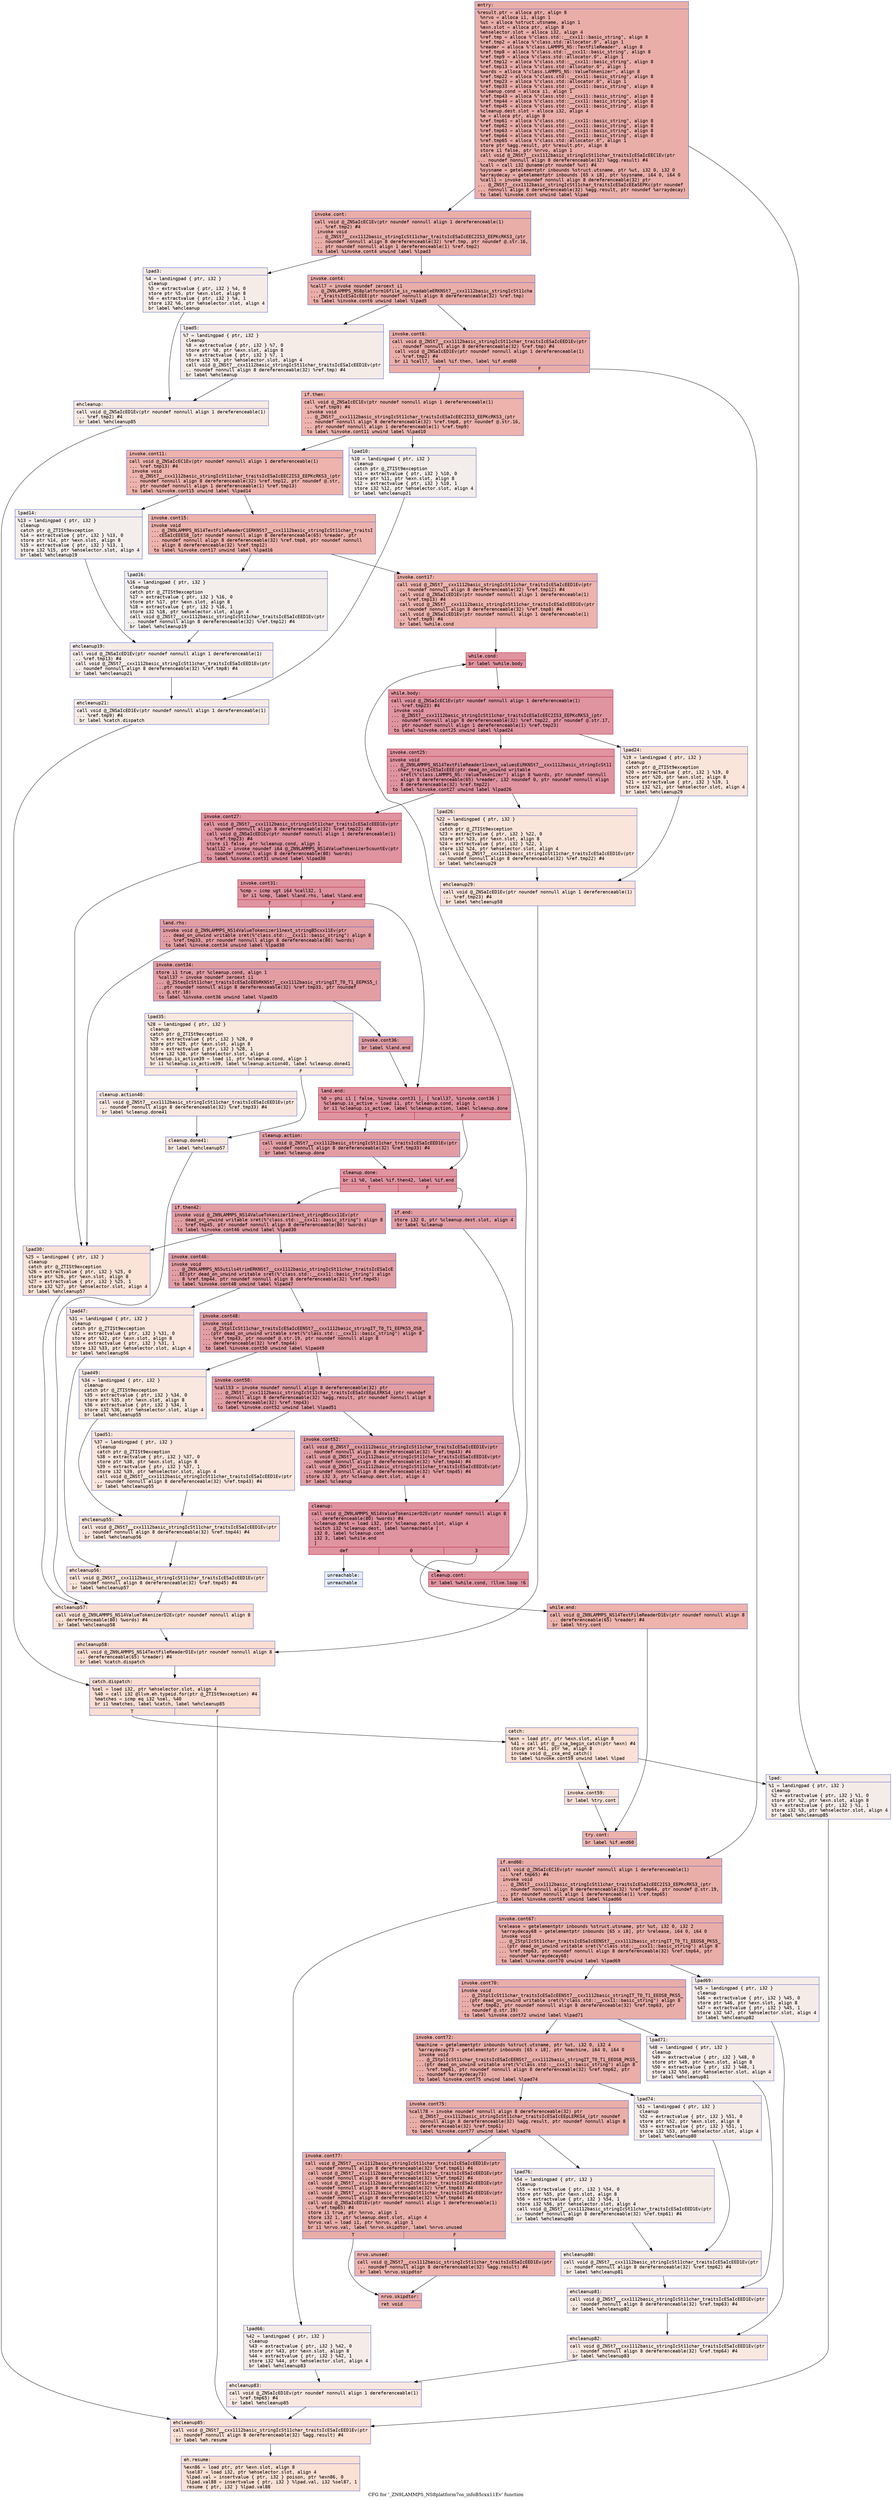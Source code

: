 digraph "CFG for '_ZN9LAMMPS_NS8platform7os_infoB5cxx11Ev' function" {
	label="CFG for '_ZN9LAMMPS_NS8platform7os_infoB5cxx11Ev' function";

	Node0x5651cd78bcb0 [shape=record,color="#3d50c3ff", style=filled, fillcolor="#d0473d70" fontname="Courier",label="{entry:\l|  %result.ptr = alloca ptr, align 8\l  %nrvo = alloca i1, align 1\l  %ut = alloca %struct.utsname, align 1\l  %exn.slot = alloca ptr, align 8\l  %ehselector.slot = alloca i32, align 4\l  %ref.tmp = alloca %\"class.std::__cxx11::basic_string\", align 8\l  %ref.tmp2 = alloca %\"class.std::allocator.0\", align 1\l  %reader = alloca %\"class.LAMMPS_NS::TextFileReader\", align 8\l  %ref.tmp8 = alloca %\"class.std::__cxx11::basic_string\", align 8\l  %ref.tmp9 = alloca %\"class.std::allocator.0\", align 1\l  %ref.tmp12 = alloca %\"class.std::__cxx11::basic_string\", align 8\l  %ref.tmp13 = alloca %\"class.std::allocator.0\", align 1\l  %words = alloca %\"class.LAMMPS_NS::ValueTokenizer\", align 8\l  %ref.tmp22 = alloca %\"class.std::__cxx11::basic_string\", align 8\l  %ref.tmp23 = alloca %\"class.std::allocator.0\", align 1\l  %ref.tmp33 = alloca %\"class.std::__cxx11::basic_string\", align 8\l  %cleanup.cond = alloca i1, align 1\l  %ref.tmp43 = alloca %\"class.std::__cxx11::basic_string\", align 8\l  %ref.tmp44 = alloca %\"class.std::__cxx11::basic_string\", align 8\l  %ref.tmp45 = alloca %\"class.std::__cxx11::basic_string\", align 8\l  %cleanup.dest.slot = alloca i32, align 4\l  %e = alloca ptr, align 8\l  %ref.tmp61 = alloca %\"class.std::__cxx11::basic_string\", align 8\l  %ref.tmp62 = alloca %\"class.std::__cxx11::basic_string\", align 8\l  %ref.tmp63 = alloca %\"class.std::__cxx11::basic_string\", align 8\l  %ref.tmp64 = alloca %\"class.std::__cxx11::basic_string\", align 8\l  %ref.tmp65 = alloca %\"class.std::allocator.0\", align 1\l  store ptr %agg.result, ptr %result.ptr, align 8\l  store i1 false, ptr %nrvo, align 1\l  call void @_ZNSt7__cxx1112basic_stringIcSt11char_traitsIcESaIcEEC1Ev(ptr\l... noundef nonnull align 8 dereferenceable(32) %agg.result) #4\l  %call = call i32 @uname(ptr noundef %ut) #4\l  %sysname = getelementptr inbounds %struct.utsname, ptr %ut, i32 0, i32 0\l  %arraydecay = getelementptr inbounds [65 x i8], ptr %sysname, i64 0, i64 0\l  %call1 = invoke noundef nonnull align 8 dereferenceable(32) ptr\l... @_ZNSt7__cxx1112basic_stringIcSt11char_traitsIcESaIcEEaSEPKc(ptr noundef\l... nonnull align 8 dereferenceable(32) %agg.result, ptr noundef %arraydecay)\l          to label %invoke.cont unwind label %lpad\l}"];
	Node0x5651cd78bcb0 -> Node0x5651cd78d990[tooltip="entry -> invoke.cont\nProbability 100.00%" ];
	Node0x5651cd78bcb0 -> Node0x5651cd78da70[tooltip="entry -> lpad\nProbability 0.00%" ];
	Node0x5651cd78d990 [shape=record,color="#3d50c3ff", style=filled, fillcolor="#d0473d70" fontname="Courier",label="{invoke.cont:\l|  call void @_ZNSaIcEC1Ev(ptr noundef nonnull align 1 dereferenceable(1)\l... %ref.tmp2) #4\l  invoke void\l... @_ZNSt7__cxx1112basic_stringIcSt11char_traitsIcESaIcEEC2IS3_EEPKcRKS3_(ptr\l... noundef nonnull align 8 dereferenceable(32) %ref.tmp, ptr noundef @.str.16,\l... ptr noundef nonnull align 1 dereferenceable(1) %ref.tmp2)\l          to label %invoke.cont4 unwind label %lpad3\l}"];
	Node0x5651cd78d990 -> Node0x5651cd78df10[tooltip="invoke.cont -> invoke.cont4\nProbability 100.00%" ];
	Node0x5651cd78d990 -> Node0x5651cd78df60[tooltip="invoke.cont -> lpad3\nProbability 0.00%" ];
	Node0x5651cd78df10 [shape=record,color="#3d50c3ff", style=filled, fillcolor="#d0473d70" fontname="Courier",label="{invoke.cont4:\l|  %call7 = invoke noundef zeroext i1\l... @_ZN9LAMMPS_NS8platform16file_is_readableERKNSt7__cxx1112basic_stringIcSt11cha\l...r_traitsIcESaIcEEE(ptr noundef nonnull align 8 dereferenceable(32) %ref.tmp)\l          to label %invoke.cont6 unwind label %lpad5\l}"];
	Node0x5651cd78df10 -> Node0x5651cd78dec0[tooltip="invoke.cont4 -> invoke.cont6\nProbability 100.00%" ];
	Node0x5651cd78df10 -> Node0x5651cd78e260[tooltip="invoke.cont4 -> lpad5\nProbability 0.00%" ];
	Node0x5651cd78dec0 [shape=record,color="#3d50c3ff", style=filled, fillcolor="#d0473d70" fontname="Courier",label="{invoke.cont6:\l|  call void @_ZNSt7__cxx1112basic_stringIcSt11char_traitsIcESaIcEED1Ev(ptr\l... noundef nonnull align 8 dereferenceable(32) %ref.tmp) #4\l  call void @_ZNSaIcED1Ev(ptr noundef nonnull align 1 dereferenceable(1)\l... %ref.tmp2) #4\l  br i1 %call7, label %if.then, label %if.end60\l|{<s0>T|<s1>F}}"];
	Node0x5651cd78dec0:s0 -> Node0x5651cd78e6f0[tooltip="invoke.cont6 -> if.then\nProbability 50.00%" ];
	Node0x5651cd78dec0:s1 -> Node0x5651cd78e740[tooltip="invoke.cont6 -> if.end60\nProbability 50.00%" ];
	Node0x5651cd78e6f0 [shape=record,color="#3d50c3ff", style=filled, fillcolor="#d6524470" fontname="Courier",label="{if.then:\l|  call void @_ZNSaIcEC1Ev(ptr noundef nonnull align 1 dereferenceable(1)\l... %ref.tmp9) #4\l  invoke void\l... @_ZNSt7__cxx1112basic_stringIcSt11char_traitsIcESaIcEEC2IS3_EEPKcRKS3_(ptr\l... noundef nonnull align 8 dereferenceable(32) %ref.tmp8, ptr noundef @.str.16,\l... ptr noundef nonnull align 1 dereferenceable(1) %ref.tmp9)\l          to label %invoke.cont11 unwind label %lpad10\l}"];
	Node0x5651cd78e6f0 -> Node0x5651cd78ea50[tooltip="if.then -> invoke.cont11\nProbability 100.00%" ];
	Node0x5651cd78e6f0 -> Node0x5651cd78ead0[tooltip="if.then -> lpad10\nProbability 0.00%" ];
	Node0x5651cd78ea50 [shape=record,color="#3d50c3ff", style=filled, fillcolor="#d6524470" fontname="Courier",label="{invoke.cont11:\l|  call void @_ZNSaIcEC1Ev(ptr noundef nonnull align 1 dereferenceable(1)\l... %ref.tmp13) #4\l  invoke void\l... @_ZNSt7__cxx1112basic_stringIcSt11char_traitsIcESaIcEEC2IS3_EEPKcRKS3_(ptr\l... noundef nonnull align 8 dereferenceable(32) %ref.tmp12, ptr noundef @.str,\l... ptr noundef nonnull align 1 dereferenceable(1) %ref.tmp13)\l          to label %invoke.cont15 unwind label %lpad14\l}"];
	Node0x5651cd78ea50 -> Node0x5651cd78ee50[tooltip="invoke.cont11 -> invoke.cont15\nProbability 100.00%" ];
	Node0x5651cd78ea50 -> Node0x5651cd78eea0[tooltip="invoke.cont11 -> lpad14\nProbability 0.00%" ];
	Node0x5651cd78ee50 [shape=record,color="#3d50c3ff", style=filled, fillcolor="#d6524470" fontname="Courier",label="{invoke.cont15:\l|  invoke void\l... @_ZN9LAMMPS_NS14TextFileReaderC1ERKNSt7__cxx1112basic_stringIcSt11char_traitsI\l...cESaIcEEES8_(ptr noundef nonnull align 8 dereferenceable(65) %reader, ptr\l... noundef nonnull align 8 dereferenceable(32) %ref.tmp8, ptr noundef nonnull\l... align 8 dereferenceable(32) %ref.tmp12)\l          to label %invoke.cont17 unwind label %lpad16\l}"];
	Node0x5651cd78ee50 -> Node0x5651cd78ee00[tooltip="invoke.cont15 -> invoke.cont17\nProbability 100.00%" ];
	Node0x5651cd78ee50 -> Node0x5651cd78f190[tooltip="invoke.cont15 -> lpad16\nProbability 0.00%" ];
	Node0x5651cd78ee00 [shape=record,color="#3d50c3ff", style=filled, fillcolor="#d6524470" fontname="Courier",label="{invoke.cont17:\l|  call void @_ZNSt7__cxx1112basic_stringIcSt11char_traitsIcESaIcEED1Ev(ptr\l... noundef nonnull align 8 dereferenceable(32) %ref.tmp12) #4\l  call void @_ZNSaIcED1Ev(ptr noundef nonnull align 1 dereferenceable(1)\l... %ref.tmp13) #4\l  call void @_ZNSt7__cxx1112basic_stringIcSt11char_traitsIcESaIcEED1Ev(ptr\l... noundef nonnull align 8 dereferenceable(32) %ref.tmp8) #4\l  call void @_ZNSaIcED1Ev(ptr noundef nonnull align 1 dereferenceable(1)\l... %ref.tmp9) #4\l  br label %while.cond\l}"];
	Node0x5651cd78ee00 -> Node0x5651cd78f970[tooltip="invoke.cont17 -> while.cond\nProbability 100.00%" ];
	Node0x5651cd78f970 [shape=record,color="#b70d28ff", style=filled, fillcolor="#b70d2870" fontname="Courier",label="{while.cond:\l|  br label %while.body\l}"];
	Node0x5651cd78f970 -> Node0x5651cd78cdf0[tooltip="while.cond -> while.body\nProbability 100.00%" ];
	Node0x5651cd78cdf0 [shape=record,color="#b70d28ff", style=filled, fillcolor="#b70d2870" fontname="Courier",label="{while.body:\l|  call void @_ZNSaIcEC1Ev(ptr noundef nonnull align 1 dereferenceable(1)\l... %ref.tmp23) #4\l  invoke void\l... @_ZNSt7__cxx1112basic_stringIcSt11char_traitsIcESaIcEEC2IS3_EEPKcRKS3_(ptr\l... noundef nonnull align 8 dereferenceable(32) %ref.tmp22, ptr noundef @.str.17,\l... ptr noundef nonnull align 1 dereferenceable(1) %ref.tmp23)\l          to label %invoke.cont25 unwind label %lpad24\l}"];
	Node0x5651cd78cdf0 -> Node0x5651cd78d040[tooltip="while.body -> invoke.cont25\nProbability 100.00%" ];
	Node0x5651cd78cdf0 -> Node0x5651cd78d0c0[tooltip="while.body -> lpad24\nProbability 0.00%" ];
	Node0x5651cd78d040 [shape=record,color="#b70d28ff", style=filled, fillcolor="#b70d2870" fontname="Courier",label="{invoke.cont25:\l|  invoke void\l... @_ZN9LAMMPS_NS14TextFileReader11next_valuesEiRKNSt7__cxx1112basic_stringIcSt11\l...char_traitsIcESaIcEEE(ptr dead_on_unwind writable\l... sret(%\"class.LAMMPS_NS::ValueTokenizer\") align 8 %words, ptr noundef nonnull\l... align 8 dereferenceable(65) %reader, i32 noundef 0, ptr noundef nonnull align\l... 8 dereferenceable(32) %ref.tmp22)\l          to label %invoke.cont27 unwind label %lpad26\l}"];
	Node0x5651cd78d040 -> Node0x5651cd78cff0[tooltip="invoke.cont25 -> invoke.cont27\nProbability 100.00%" ];
	Node0x5651cd78d040 -> Node0x5651cd7902f0[tooltip="invoke.cont25 -> lpad26\nProbability 0.00%" ];
	Node0x5651cd78cff0 [shape=record,color="#b70d28ff", style=filled, fillcolor="#b70d2870" fontname="Courier",label="{invoke.cont27:\l|  call void @_ZNSt7__cxx1112basic_stringIcSt11char_traitsIcESaIcEED1Ev(ptr\l... noundef nonnull align 8 dereferenceable(32) %ref.tmp22) #4\l  call void @_ZNSaIcED1Ev(ptr noundef nonnull align 1 dereferenceable(1)\l... %ref.tmp23) #4\l  store i1 false, ptr %cleanup.cond, align 1\l  %call32 = invoke noundef i64 @_ZN9LAMMPS_NS14ValueTokenizer5countEv(ptr\l... noundef nonnull align 8 dereferenceable(80) %words)\l          to label %invoke.cont31 unwind label %lpad30\l}"];
	Node0x5651cd78cff0 -> Node0x5651cd790970[tooltip="invoke.cont27 -> invoke.cont31\nProbability 100.00%" ];
	Node0x5651cd78cff0 -> Node0x5651cd790a50[tooltip="invoke.cont27 -> lpad30\nProbability 0.00%" ];
	Node0x5651cd790970 [shape=record,color="#b70d28ff", style=filled, fillcolor="#b70d2870" fontname="Courier",label="{invoke.cont31:\l|  %cmp = icmp ugt i64 %call32, 1\l  br i1 %cmp, label %land.rhs, label %land.end\l|{<s0>T|<s1>F}}"];
	Node0x5651cd790970:s0 -> Node0x5651cd790d30[tooltip="invoke.cont31 -> land.rhs\nProbability 50.00%" ];
	Node0x5651cd790970:s1 -> Node0x5651cd790d80[tooltip="invoke.cont31 -> land.end\nProbability 50.00%" ];
	Node0x5651cd790d30 [shape=record,color="#3d50c3ff", style=filled, fillcolor="#be242e70" fontname="Courier",label="{land.rhs:\l|  invoke void @_ZN9LAMMPS_NS14ValueTokenizer11next_stringB5cxx11Ev(ptr\l... dead_on_unwind writable sret(%\"class.std::__cxx11::basic_string\") align 8\l... %ref.tmp33, ptr noundef nonnull align 8 dereferenceable(80) %words)\l          to label %invoke.cont34 unwind label %lpad30\l}"];
	Node0x5651cd790d30 -> Node0x5651cd790f50[tooltip="land.rhs -> invoke.cont34\nProbability 100.00%" ];
	Node0x5651cd790d30 -> Node0x5651cd790a50[tooltip="land.rhs -> lpad30\nProbability 0.00%" ];
	Node0x5651cd790f50 [shape=record,color="#3d50c3ff", style=filled, fillcolor="#be242e70" fontname="Courier",label="{invoke.cont34:\l|  store i1 true, ptr %cleanup.cond, align 1\l  %call37 = invoke noundef zeroext i1\l... @_ZSteqIcSt11char_traitsIcESaIcEEbRKNSt7__cxx1112basic_stringIT_T0_T1_EEPKS5_(\l...ptr noundef nonnull align 8 dereferenceable(32) %ref.tmp33, ptr noundef\l... @.str.18)\l          to label %invoke.cont36 unwind label %lpad35\l}"];
	Node0x5651cd790f50 -> Node0x5651cd791380[tooltip="invoke.cont34 -> invoke.cont36\nProbability 100.00%" ];
	Node0x5651cd790f50 -> Node0x5651cd791460[tooltip="invoke.cont34 -> lpad35\nProbability 0.00%" ];
	Node0x5651cd791380 [shape=record,color="#3d50c3ff", style=filled, fillcolor="#be242e70" fontname="Courier",label="{invoke.cont36:\l|  br label %land.end\l}"];
	Node0x5651cd791380 -> Node0x5651cd790d80[tooltip="invoke.cont36 -> land.end\nProbability 100.00%" ];
	Node0x5651cd790d80 [shape=record,color="#b70d28ff", style=filled, fillcolor="#b70d2870" fontname="Courier",label="{land.end:\l|  %0 = phi i1 [ false, %invoke.cont31 ], [ %call37, %invoke.cont36 ]\l  %cleanup.is_active = load i1, ptr %cleanup.cond, align 1\l  br i1 %cleanup.is_active, label %cleanup.action, label %cleanup.done\l|{<s0>T|<s1>F}}"];
	Node0x5651cd790d80:s0 -> Node0x5651cd791900[tooltip="land.end -> cleanup.action\nProbability 50.00%" ];
	Node0x5651cd790d80:s1 -> Node0x5651cd791950[tooltip="land.end -> cleanup.done\nProbability 50.00%" ];
	Node0x5651cd791900 [shape=record,color="#3d50c3ff", style=filled, fillcolor="#be242e70" fontname="Courier",label="{cleanup.action:\l|  call void @_ZNSt7__cxx1112basic_stringIcSt11char_traitsIcESaIcEED1Ev(ptr\l... noundef nonnull align 8 dereferenceable(32) %ref.tmp33) #4\l  br label %cleanup.done\l}"];
	Node0x5651cd791900 -> Node0x5651cd791950[tooltip="cleanup.action -> cleanup.done\nProbability 100.00%" ];
	Node0x5651cd791950 [shape=record,color="#b70d28ff", style=filled, fillcolor="#b70d2870" fontname="Courier",label="{cleanup.done:\l|  br i1 %0, label %if.then42, label %if.end\l|{<s0>T|<s1>F}}"];
	Node0x5651cd791950:s0 -> Node0x5651cd791ab0[tooltip="cleanup.done -> if.then42\nProbability 50.00%" ];
	Node0x5651cd791950:s1 -> Node0x5651cd791c80[tooltip="cleanup.done -> if.end\nProbability 50.00%" ];
	Node0x5651cd791ab0 [shape=record,color="#3d50c3ff", style=filled, fillcolor="#be242e70" fontname="Courier",label="{if.then42:\l|  invoke void @_ZN9LAMMPS_NS14ValueTokenizer11next_stringB5cxx11Ev(ptr\l... dead_on_unwind writable sret(%\"class.std::__cxx11::basic_string\") align 8\l... %ref.tmp45, ptr noundef nonnull align 8 dereferenceable(80) %words)\l          to label %invoke.cont46 unwind label %lpad30\l}"];
	Node0x5651cd791ab0 -> Node0x5651cd791d80[tooltip="if.then42 -> invoke.cont46\nProbability 100.00%" ];
	Node0x5651cd791ab0 -> Node0x5651cd790a50[tooltip="if.then42 -> lpad30\nProbability 0.00%" ];
	Node0x5651cd791d80 [shape=record,color="#3d50c3ff", style=filled, fillcolor="#be242e70" fontname="Courier",label="{invoke.cont46:\l|  invoke void\l... @_ZN9LAMMPS_NS5utils4trimERKNSt7__cxx1112basic_stringIcSt11char_traitsIcESaIcE\l...EE(ptr dead_on_unwind writable sret(%\"class.std::__cxx11::basic_string\") align\l... 8 %ref.tmp44, ptr noundef nonnull align 8 dereferenceable(32) %ref.tmp45)\l          to label %invoke.cont48 unwind label %lpad47\l}"];
	Node0x5651cd791d80 -> Node0x5651cd791fd0[tooltip="invoke.cont46 -> invoke.cont48\nProbability 100.00%" ];
	Node0x5651cd791d80 -> Node0x5651cd7920b0[tooltip="invoke.cont46 -> lpad47\nProbability 0.00%" ];
	Node0x5651cd791fd0 [shape=record,color="#3d50c3ff", style=filled, fillcolor="#be242e70" fontname="Courier",label="{invoke.cont48:\l|  invoke void\l... @_ZStplIcSt11char_traitsIcESaIcEENSt7__cxx1112basic_stringIT_T0_T1_EEPKS5_OS8_\l...(ptr dead_on_unwind writable sret(%\"class.std::__cxx11::basic_string\") align 8\l... %ref.tmp43, ptr noundef @.str.19, ptr noundef nonnull align 8\l... dereferenceable(32) %ref.tmp44)\l          to label %invoke.cont50 unwind label %lpad49\l}"];
	Node0x5651cd791fd0 -> Node0x5651cd792410[tooltip="invoke.cont48 -> invoke.cont50\nProbability 100.00%" ];
	Node0x5651cd791fd0 -> Node0x5651cd792490[tooltip="invoke.cont48 -> lpad49\nProbability 0.00%" ];
	Node0x5651cd792410 [shape=record,color="#3d50c3ff", style=filled, fillcolor="#be242e70" fontname="Courier",label="{invoke.cont50:\l|  %call53 = invoke noundef nonnull align 8 dereferenceable(32) ptr\l... @_ZNSt7__cxx1112basic_stringIcSt11char_traitsIcESaIcEEpLERKS4_(ptr noundef\l... nonnull align 8 dereferenceable(32) %agg.result, ptr noundef nonnull align 8\l... dereferenceable(32) %ref.tmp43)\l          to label %invoke.cont52 unwind label %lpad51\l}"];
	Node0x5651cd792410 -> Node0x5651cd792890[tooltip="invoke.cont50 -> invoke.cont52\nProbability 100.00%" ];
	Node0x5651cd792410 -> Node0x5651cd7928e0[tooltip="invoke.cont50 -> lpad51\nProbability 0.00%" ];
	Node0x5651cd792890 [shape=record,color="#3d50c3ff", style=filled, fillcolor="#be242e70" fontname="Courier",label="{invoke.cont52:\l|  call void @_ZNSt7__cxx1112basic_stringIcSt11char_traitsIcESaIcEED1Ev(ptr\l... noundef nonnull align 8 dereferenceable(32) %ref.tmp43) #4\l  call void @_ZNSt7__cxx1112basic_stringIcSt11char_traitsIcESaIcEED1Ev(ptr\l... noundef nonnull align 8 dereferenceable(32) %ref.tmp44) #4\l  call void @_ZNSt7__cxx1112basic_stringIcSt11char_traitsIcESaIcEED1Ev(ptr\l... noundef nonnull align 8 dereferenceable(32) %ref.tmp45) #4\l  store i32 3, ptr %cleanup.dest.slot, align 4\l  br label %cleanup\l}"];
	Node0x5651cd792890 -> Node0x5651cd792840[tooltip="invoke.cont52 -> cleanup\nProbability 100.00%" ];
	Node0x5651cd78da70 [shape=record,color="#3d50c3ff", style=filled, fillcolor="#ead5c970" fontname="Courier",label="{lpad:\l|  %1 = landingpad \{ ptr, i32 \}\l          cleanup\l  %2 = extractvalue \{ ptr, i32 \} %1, 0\l  store ptr %2, ptr %exn.slot, align 8\l  %3 = extractvalue \{ ptr, i32 \} %1, 1\l  store i32 %3, ptr %ehselector.slot, align 4\l  br label %ehcleanup85\l}"];
	Node0x5651cd78da70 -> Node0x5651cd7932f0[tooltip="lpad -> ehcleanup85\nProbability 100.00%" ];
	Node0x5651cd78df60 [shape=record,color="#3d50c3ff", style=filled, fillcolor="#ead5c970" fontname="Courier",label="{lpad3:\l|  %4 = landingpad \{ ptr, i32 \}\l          cleanup\l  %5 = extractvalue \{ ptr, i32 \} %4, 0\l  store ptr %5, ptr %exn.slot, align 8\l  %6 = extractvalue \{ ptr, i32 \} %4, 1\l  store i32 %6, ptr %ehselector.slot, align 4\l  br label %ehcleanup\l}"];
	Node0x5651cd78df60 -> Node0x5651cd793690[tooltip="lpad3 -> ehcleanup\nProbability 100.00%" ];
	Node0x5651cd78e260 [shape=record,color="#3d50c3ff", style=filled, fillcolor="#ead5c970" fontname="Courier",label="{lpad5:\l|  %7 = landingpad \{ ptr, i32 \}\l          cleanup\l  %8 = extractvalue \{ ptr, i32 \} %7, 0\l  store ptr %8, ptr %exn.slot, align 8\l  %9 = extractvalue \{ ptr, i32 \} %7, 1\l  store i32 %9, ptr %ehselector.slot, align 4\l  call void @_ZNSt7__cxx1112basic_stringIcSt11char_traitsIcESaIcEED1Ev(ptr\l... noundef nonnull align 8 dereferenceable(32) %ref.tmp) #4\l  br label %ehcleanup\l}"];
	Node0x5651cd78e260 -> Node0x5651cd793690[tooltip="lpad5 -> ehcleanup\nProbability 100.00%" ];
	Node0x5651cd793690 [shape=record,color="#3d50c3ff", style=filled, fillcolor="#eed0c070" fontname="Courier",label="{ehcleanup:\l|  call void @_ZNSaIcED1Ev(ptr noundef nonnull align 1 dereferenceable(1)\l... %ref.tmp2) #4\l  br label %ehcleanup85\l}"];
	Node0x5651cd793690 -> Node0x5651cd7932f0[tooltip="ehcleanup -> ehcleanup85\nProbability 100.00%" ];
	Node0x5651cd78ead0 [shape=record,color="#3d50c3ff", style=filled, fillcolor="#e5d8d170" fontname="Courier",label="{lpad10:\l|  %10 = landingpad \{ ptr, i32 \}\l          cleanup\l          catch ptr @_ZTISt9exception\l  %11 = extractvalue \{ ptr, i32 \} %10, 0\l  store ptr %11, ptr %exn.slot, align 8\l  %12 = extractvalue \{ ptr, i32 \} %10, 1\l  store i32 %12, ptr %ehselector.slot, align 4\l  br label %ehcleanup21\l}"];
	Node0x5651cd78ead0 -> Node0x5651cd794060[tooltip="lpad10 -> ehcleanup21\nProbability 100.00%" ];
	Node0x5651cd78eea0 [shape=record,color="#3d50c3ff", style=filled, fillcolor="#e5d8d170" fontname="Courier",label="{lpad14:\l|  %13 = landingpad \{ ptr, i32 \}\l          cleanup\l          catch ptr @_ZTISt9exception\l  %14 = extractvalue \{ ptr, i32 \} %13, 0\l  store ptr %14, ptr %exn.slot, align 8\l  %15 = extractvalue \{ ptr, i32 \} %13, 1\l  store i32 %15, ptr %ehselector.slot, align 4\l  br label %ehcleanup19\l}"];
	Node0x5651cd78eea0 -> Node0x5651cd794400[tooltip="lpad14 -> ehcleanup19\nProbability 100.00%" ];
	Node0x5651cd78f190 [shape=record,color="#3d50c3ff", style=filled, fillcolor="#e5d8d170" fontname="Courier",label="{lpad16:\l|  %16 = landingpad \{ ptr, i32 \}\l          cleanup\l          catch ptr @_ZTISt9exception\l  %17 = extractvalue \{ ptr, i32 \} %16, 0\l  store ptr %17, ptr %exn.slot, align 8\l  %18 = extractvalue \{ ptr, i32 \} %16, 1\l  store i32 %18, ptr %ehselector.slot, align 4\l  call void @_ZNSt7__cxx1112basic_stringIcSt11char_traitsIcESaIcEED1Ev(ptr\l... noundef nonnull align 8 dereferenceable(32) %ref.tmp12) #4\l  br label %ehcleanup19\l}"];
	Node0x5651cd78f190 -> Node0x5651cd794400[tooltip="lpad16 -> ehcleanup19\nProbability 100.00%" ];
	Node0x5651cd794400 [shape=record,color="#3d50c3ff", style=filled, fillcolor="#ead5c970" fontname="Courier",label="{ehcleanup19:\l|  call void @_ZNSaIcED1Ev(ptr noundef nonnull align 1 dereferenceable(1)\l... %ref.tmp13) #4\l  call void @_ZNSt7__cxx1112basic_stringIcSt11char_traitsIcESaIcEED1Ev(ptr\l... noundef nonnull align 8 dereferenceable(32) %ref.tmp8) #4\l  br label %ehcleanup21\l}"];
	Node0x5651cd794400 -> Node0x5651cd794060[tooltip="ehcleanup19 -> ehcleanup21\nProbability 100.00%" ];
	Node0x5651cd794060 [shape=record,color="#3d50c3ff", style=filled, fillcolor="#ecd3c570" fontname="Courier",label="{ehcleanup21:\l|  call void @_ZNSaIcED1Ev(ptr noundef nonnull align 1 dereferenceable(1)\l... %ref.tmp9) #4\l  br label %catch.dispatch\l}"];
	Node0x5651cd794060 -> Node0x5651cd794d20[tooltip="ehcleanup21 -> catch.dispatch\nProbability 100.00%" ];
	Node0x5651cd78d0c0 [shape=record,color="#3d50c3ff", style=filled, fillcolor="#f4c5ad70" fontname="Courier",label="{lpad24:\l|  %19 = landingpad \{ ptr, i32 \}\l          cleanup\l          catch ptr @_ZTISt9exception\l  %20 = extractvalue \{ ptr, i32 \} %19, 0\l  store ptr %20, ptr %exn.slot, align 8\l  %21 = extractvalue \{ ptr, i32 \} %19, 1\l  store i32 %21, ptr %ehselector.slot, align 4\l  br label %ehcleanup29\l}"];
	Node0x5651cd78d0c0 -> Node0x5651cd7950c0[tooltip="lpad24 -> ehcleanup29\nProbability 100.00%" ];
	Node0x5651cd7902f0 [shape=record,color="#3d50c3ff", style=filled, fillcolor="#f4c5ad70" fontname="Courier",label="{lpad26:\l|  %22 = landingpad \{ ptr, i32 \}\l          cleanup\l          catch ptr @_ZTISt9exception\l  %23 = extractvalue \{ ptr, i32 \} %22, 0\l  store ptr %23, ptr %exn.slot, align 8\l  %24 = extractvalue \{ ptr, i32 \} %22, 1\l  store i32 %24, ptr %ehselector.slot, align 4\l  call void @_ZNSt7__cxx1112basic_stringIcSt11char_traitsIcESaIcEED1Ev(ptr\l... noundef nonnull align 8 dereferenceable(32) %ref.tmp22) #4\l  br label %ehcleanup29\l}"];
	Node0x5651cd7902f0 -> Node0x5651cd7950c0[tooltip="lpad26 -> ehcleanup29\nProbability 100.00%" ];
	Node0x5651cd7950c0 [shape=record,color="#3d50c3ff", style=filled, fillcolor="#f6bfa670" fontname="Courier",label="{ehcleanup29:\l|  call void @_ZNSaIcED1Ev(ptr noundef nonnull align 1 dereferenceable(1)\l... %ref.tmp23) #4\l  br label %ehcleanup58\l}"];
	Node0x5651cd7950c0 -> Node0x5651cd7956f0[tooltip="ehcleanup29 -> ehcleanup58\nProbability 100.00%" ];
	Node0x5651cd790a50 [shape=record,color="#3d50c3ff", style=filled, fillcolor="#f6bfa670" fontname="Courier",label="{lpad30:\l|  %25 = landingpad \{ ptr, i32 \}\l          cleanup\l          catch ptr @_ZTISt9exception\l  %26 = extractvalue \{ ptr, i32 \} %25, 0\l  store ptr %26, ptr %exn.slot, align 8\l  %27 = extractvalue \{ ptr, i32 \} %25, 1\l  store i32 %27, ptr %ehselector.slot, align 4\l  br label %ehcleanup57\l}"];
	Node0x5651cd790a50 -> Node0x5651cd795a90[tooltip="lpad30 -> ehcleanup57\nProbability 100.00%" ];
	Node0x5651cd791460 [shape=record,color="#3d50c3ff", style=filled, fillcolor="#f2cab570" fontname="Courier",label="{lpad35:\l|  %28 = landingpad \{ ptr, i32 \}\l          cleanup\l          catch ptr @_ZTISt9exception\l  %29 = extractvalue \{ ptr, i32 \} %28, 0\l  store ptr %29, ptr %exn.slot, align 8\l  %30 = extractvalue \{ ptr, i32 \} %28, 1\l  store i32 %30, ptr %ehselector.slot, align 4\l  %cleanup.is_active39 = load i1, ptr %cleanup.cond, align 1\l  br i1 %cleanup.is_active39, label %cleanup.action40, label %cleanup.done41\l|{<s0>T|<s1>F}}"];
	Node0x5651cd791460:s0 -> Node0x5651cd795f70[tooltip="lpad35 -> cleanup.action40\nProbability 50.00%" ];
	Node0x5651cd791460:s1 -> Node0x5651cd796020[tooltip="lpad35 -> cleanup.done41\nProbability 50.00%" ];
	Node0x5651cd795f70 [shape=record,color="#3d50c3ff", style=filled, fillcolor="#f1ccb870" fontname="Courier",label="{cleanup.action40:\l|  call void @_ZNSt7__cxx1112basic_stringIcSt11char_traitsIcESaIcEED1Ev(ptr\l... noundef nonnull align 8 dereferenceable(32) %ref.tmp33) #4\l  br label %cleanup.done41\l}"];
	Node0x5651cd795f70 -> Node0x5651cd796020[tooltip="cleanup.action40 -> cleanup.done41\nProbability 100.00%" ];
	Node0x5651cd796020 [shape=record,color="#3d50c3ff", style=filled, fillcolor="#f2cab570" fontname="Courier",label="{cleanup.done41:\l|  br label %ehcleanup57\l}"];
	Node0x5651cd796020 -> Node0x5651cd795a90[tooltip="cleanup.done41 -> ehcleanup57\nProbability 100.00%" ];
	Node0x5651cd7920b0 [shape=record,color="#3d50c3ff", style=filled, fillcolor="#f3c7b170" fontname="Courier",label="{lpad47:\l|  %31 = landingpad \{ ptr, i32 \}\l          cleanup\l          catch ptr @_ZTISt9exception\l  %32 = extractvalue \{ ptr, i32 \} %31, 0\l  store ptr %32, ptr %exn.slot, align 8\l  %33 = extractvalue \{ ptr, i32 \} %31, 1\l  store i32 %33, ptr %ehselector.slot, align 4\l  br label %ehcleanup56\l}"];
	Node0x5651cd7920b0 -> Node0x5651cd796650[tooltip="lpad47 -> ehcleanup56\nProbability 100.00%" ];
	Node0x5651cd792490 [shape=record,color="#3d50c3ff", style=filled, fillcolor="#f2cab570" fontname="Courier",label="{lpad49:\l|  %34 = landingpad \{ ptr, i32 \}\l          cleanup\l          catch ptr @_ZTISt9exception\l  %35 = extractvalue \{ ptr, i32 \} %34, 0\l  store ptr %35, ptr %exn.slot, align 8\l  %36 = extractvalue \{ ptr, i32 \} %34, 1\l  store i32 %36, ptr %ehselector.slot, align 4\l  br label %ehcleanup55\l}"];
	Node0x5651cd792490 -> Node0x5651cd7969f0[tooltip="lpad49 -> ehcleanup55\nProbability 100.00%" ];
	Node0x5651cd7928e0 [shape=record,color="#3d50c3ff", style=filled, fillcolor="#f3c7b170" fontname="Courier",label="{lpad51:\l|  %37 = landingpad \{ ptr, i32 \}\l          cleanup\l          catch ptr @_ZTISt9exception\l  %38 = extractvalue \{ ptr, i32 \} %37, 0\l  store ptr %38, ptr %exn.slot, align 8\l  %39 = extractvalue \{ ptr, i32 \} %37, 1\l  store i32 %39, ptr %ehselector.slot, align 4\l  call void @_ZNSt7__cxx1112basic_stringIcSt11char_traitsIcESaIcEED1Ev(ptr\l... noundef nonnull align 8 dereferenceable(32) %ref.tmp43) #4\l  br label %ehcleanup55\l}"];
	Node0x5651cd7928e0 -> Node0x5651cd7969f0[tooltip="lpad51 -> ehcleanup55\nProbability 100.00%" ];
	Node0x5651cd7969f0 [shape=record,color="#3d50c3ff", style=filled, fillcolor="#f4c5ad70" fontname="Courier",label="{ehcleanup55:\l|  call void @_ZNSt7__cxx1112basic_stringIcSt11char_traitsIcESaIcEED1Ev(ptr\l... noundef nonnull align 8 dereferenceable(32) %ref.tmp44) #4\l  br label %ehcleanup56\l}"];
	Node0x5651cd7969f0 -> Node0x5651cd796650[tooltip="ehcleanup55 -> ehcleanup56\nProbability 100.00%" ];
	Node0x5651cd796650 [shape=record,color="#3d50c3ff", style=filled, fillcolor="#f5c1a970" fontname="Courier",label="{ehcleanup56:\l|  call void @_ZNSt7__cxx1112basic_stringIcSt11char_traitsIcESaIcEED1Ev(ptr\l... noundef nonnull align 8 dereferenceable(32) %ref.tmp45) #4\l  br label %ehcleanup57\l}"];
	Node0x5651cd796650 -> Node0x5651cd795a90[tooltip="ehcleanup56 -> ehcleanup57\nProbability 100.00%" ];
	Node0x5651cd791c80 [shape=record,color="#3d50c3ff", style=filled, fillcolor="#be242e70" fontname="Courier",label="{if.end:\l|  store i32 0, ptr %cleanup.dest.slot, align 4\l  br label %cleanup\l}"];
	Node0x5651cd791c80 -> Node0x5651cd792840[tooltip="if.end -> cleanup\nProbability 100.00%" ];
	Node0x5651cd792840 [shape=record,color="#b70d28ff", style=filled, fillcolor="#b70d2870" fontname="Courier",label="{cleanup:\l|  call void @_ZN9LAMMPS_NS14ValueTokenizerD2Ev(ptr noundef nonnull align 8\l... dereferenceable(80) %words) #4\l  %cleanup.dest = load i32, ptr %cleanup.dest.slot, align 4\l  switch i32 %cleanup.dest, label %unreachable [\l    i32 0, label %cleanup.cont\l    i32 3, label %while.end\l  ]\l|{<s0>def|<s1>0|<s2>3}}"];
	Node0x5651cd792840:s0 -> Node0x5651cd797560[tooltip="cleanup -> unreachable\nProbability 0.00%" ];
	Node0x5651cd792840:s1 -> Node0x5651cd7975b0[tooltip="cleanup -> cleanup.cont\nProbability 96.88%" ];
	Node0x5651cd792840:s2 -> Node0x5651cd797630[tooltip="cleanup -> while.end\nProbability 3.12%" ];
	Node0x5651cd7975b0 [shape=record,color="#b70d28ff", style=filled, fillcolor="#b70d2870" fontname="Courier",label="{cleanup.cont:\l|  br label %while.cond, !llvm.loop !6\l}"];
	Node0x5651cd7975b0 -> Node0x5651cd78f970[tooltip="cleanup.cont -> while.cond\nProbability 100.00%" ];
	Node0x5651cd795a90 [shape=record,color="#3d50c3ff", style=filled, fillcolor="#f7b99e70" fontname="Courier",label="{ehcleanup57:\l|  call void @_ZN9LAMMPS_NS14ValueTokenizerD2Ev(ptr noundef nonnull align 8\l... dereferenceable(80) %words) #4\l  br label %ehcleanup58\l}"];
	Node0x5651cd795a90 -> Node0x5651cd7956f0[tooltip="ehcleanup57 -> ehcleanup58\nProbability 100.00%" ];
	Node0x5651cd797630 [shape=record,color="#3d50c3ff", style=filled, fillcolor="#d6524470" fontname="Courier",label="{while.end:\l|  call void @_ZN9LAMMPS_NS14TextFileReaderD1Ev(ptr noundef nonnull align 8\l... dereferenceable(65) %reader) #4\l  br label %try.cont\l}"];
	Node0x5651cd797630 -> Node0x5651cd797c90[tooltip="while.end -> try.cont\nProbability 100.00%" ];
	Node0x5651cd7956f0 [shape=record,color="#3d50c3ff", style=filled, fillcolor="#f7b59970" fontname="Courier",label="{ehcleanup58:\l|  call void @_ZN9LAMMPS_NS14TextFileReaderD1Ev(ptr noundef nonnull align 8\l... dereferenceable(65) %reader) #4\l  br label %catch.dispatch\l}"];
	Node0x5651cd7956f0 -> Node0x5651cd794d20[tooltip="ehcleanup58 -> catch.dispatch\nProbability 100.00%" ];
	Node0x5651cd794d20 [shape=record,color="#3d50c3ff", style=filled, fillcolor="#f7b59970" fontname="Courier",label="{catch.dispatch:\l|  %sel = load i32, ptr %ehselector.slot, align 4\l  %40 = call i32 @llvm.eh.typeid.for(ptr @_ZTISt9exception) #4\l  %matches = icmp eq i32 %sel, %40\l  br i1 %matches, label %catch, label %ehcleanup85\l|{<s0>T|<s1>F}}"];
	Node0x5651cd794d20:s0 -> Node0x5651cd78fc50[tooltip="catch.dispatch -> catch\nProbability 50.00%" ];
	Node0x5651cd794d20:s1 -> Node0x5651cd7932f0[tooltip="catch.dispatch -> ehcleanup85\nProbability 50.00%" ];
	Node0x5651cd78fc50 [shape=record,color="#3d50c3ff", style=filled, fillcolor="#f7bca170" fontname="Courier",label="{catch:\l|  %exn = load ptr, ptr %exn.slot, align 8\l  %41 = call ptr @__cxa_begin_catch(ptr %exn) #4\l  store ptr %41, ptr %e, align 8\l  invoke void @__cxa_end_catch()\l          to label %invoke.cont59 unwind label %lpad\l}"];
	Node0x5651cd78fc50 -> Node0x5651cd798c70[tooltip="catch -> invoke.cont59\nProbability 100.00%" ];
	Node0x5651cd78fc50 -> Node0x5651cd78da70[tooltip="catch -> lpad\nProbability 0.00%" ];
	Node0x5651cd798c70 [shape=record,color="#3d50c3ff", style=filled, fillcolor="#f7bca170" fontname="Courier",label="{invoke.cont59:\l|  br label %try.cont\l}"];
	Node0x5651cd798c70 -> Node0x5651cd797c90[tooltip="invoke.cont59 -> try.cont\nProbability 100.00%" ];
	Node0x5651cd797c90 [shape=record,color="#3d50c3ff", style=filled, fillcolor="#d6524470" fontname="Courier",label="{try.cont:\l|  br label %if.end60\l}"];
	Node0x5651cd797c90 -> Node0x5651cd78e740[tooltip="try.cont -> if.end60\nProbability 100.00%" ];
	Node0x5651cd78e740 [shape=record,color="#3d50c3ff", style=filled, fillcolor="#d0473d70" fontname="Courier",label="{if.end60:\l|  call void @_ZNSaIcEC1Ev(ptr noundef nonnull align 1 dereferenceable(1)\l... %ref.tmp65) #4\l  invoke void\l... @_ZNSt7__cxx1112basic_stringIcSt11char_traitsIcESaIcEEC2IS3_EEPKcRKS3_(ptr\l... noundef nonnull align 8 dereferenceable(32) %ref.tmp64, ptr noundef @.str.19,\l... ptr noundef nonnull align 1 dereferenceable(1) %ref.tmp65)\l          to label %invoke.cont67 unwind label %lpad66\l}"];
	Node0x5651cd78e740 -> Node0x5651cd7990f0[tooltip="if.end60 -> invoke.cont67\nProbability 100.00%" ];
	Node0x5651cd78e740 -> Node0x5651cd799140[tooltip="if.end60 -> lpad66\nProbability 0.00%" ];
	Node0x5651cd7990f0 [shape=record,color="#3d50c3ff", style=filled, fillcolor="#d0473d70" fontname="Courier",label="{invoke.cont67:\l|  %release = getelementptr inbounds %struct.utsname, ptr %ut, i32 0, i32 2\l  %arraydecay68 = getelementptr inbounds [65 x i8], ptr %release, i64 0, i64 0\l  invoke void\l... @_ZStplIcSt11char_traitsIcESaIcEENSt7__cxx1112basic_stringIT_T0_T1_EEOS8_PKS5_\l...(ptr dead_on_unwind writable sret(%\"class.std::__cxx11::basic_string\") align 8\l... %ref.tmp63, ptr noundef nonnull align 8 dereferenceable(32) %ref.tmp64, ptr\l... noundef %arraydecay68)\l          to label %invoke.cont70 unwind label %lpad69\l}"];
	Node0x5651cd7990f0 -> Node0x5651cd7990a0[tooltip="invoke.cont67 -> invoke.cont70\nProbability 100.00%" ];
	Node0x5651cd7990f0 -> Node0x5651cd7994f0[tooltip="invoke.cont67 -> lpad69\nProbability 0.00%" ];
	Node0x5651cd7990a0 [shape=record,color="#3d50c3ff", style=filled, fillcolor="#d0473d70" fontname="Courier",label="{invoke.cont70:\l|  invoke void\l... @_ZStplIcSt11char_traitsIcESaIcEENSt7__cxx1112basic_stringIT_T0_T1_EEOS8_PKS5_\l...(ptr dead_on_unwind writable sret(%\"class.std::__cxx11::basic_string\") align 8\l... %ref.tmp62, ptr noundef nonnull align 8 dereferenceable(32) %ref.tmp63, ptr\l... noundef @.str.19)\l          to label %invoke.cont72 unwind label %lpad71\l}"];
	Node0x5651cd7990a0 -> Node0x5651cd7998c0[tooltip="invoke.cont70 -> invoke.cont72\nProbability 100.00%" ];
	Node0x5651cd7990a0 -> Node0x5651cd799910[tooltip="invoke.cont70 -> lpad71\nProbability 0.00%" ];
	Node0x5651cd7998c0 [shape=record,color="#3d50c3ff", style=filled, fillcolor="#d0473d70" fontname="Courier",label="{invoke.cont72:\l|  %machine = getelementptr inbounds %struct.utsname, ptr %ut, i32 0, i32 4\l  %arraydecay73 = getelementptr inbounds [65 x i8], ptr %machine, i64 0, i64 0\l  invoke void\l... @_ZStplIcSt11char_traitsIcESaIcEENSt7__cxx1112basic_stringIT_T0_T1_EEOS8_PKS5_\l...(ptr dead_on_unwind writable sret(%\"class.std::__cxx11::basic_string\") align 8\l... %ref.tmp61, ptr noundef nonnull align 8 dereferenceable(32) %ref.tmp62, ptr\l... noundef %arraydecay73)\l          to label %invoke.cont75 unwind label %lpad74\l}"];
	Node0x5651cd7998c0 -> Node0x5651cd799d60[tooltip="invoke.cont72 -> invoke.cont75\nProbability 100.00%" ];
	Node0x5651cd7998c0 -> Node0x5651cd799de0[tooltip="invoke.cont72 -> lpad74\nProbability 0.00%" ];
	Node0x5651cd799d60 [shape=record,color="#3d50c3ff", style=filled, fillcolor="#d0473d70" fontname="Courier",label="{invoke.cont75:\l|  %call78 = invoke noundef nonnull align 8 dereferenceable(32) ptr\l... @_ZNSt7__cxx1112basic_stringIcSt11char_traitsIcESaIcEEpLERKS4_(ptr noundef\l... nonnull align 8 dereferenceable(32) %agg.result, ptr noundef nonnull align 8\l... dereferenceable(32) %ref.tmp61)\l          to label %invoke.cont77 unwind label %lpad76\l}"];
	Node0x5651cd799d60 -> Node0x5651cd79a0c0[tooltip="invoke.cont75 -> invoke.cont77\nProbability 100.00%" ];
	Node0x5651cd799d60 -> Node0x5651cd79a110[tooltip="invoke.cont75 -> lpad76\nProbability 0.00%" ];
	Node0x5651cd79a0c0 [shape=record,color="#3d50c3ff", style=filled, fillcolor="#d0473d70" fontname="Courier",label="{invoke.cont77:\l|  call void @_ZNSt7__cxx1112basic_stringIcSt11char_traitsIcESaIcEED1Ev(ptr\l... noundef nonnull align 8 dereferenceable(32) %ref.tmp61) #4\l  call void @_ZNSt7__cxx1112basic_stringIcSt11char_traitsIcESaIcEED1Ev(ptr\l... noundef nonnull align 8 dereferenceable(32) %ref.tmp62) #4\l  call void @_ZNSt7__cxx1112basic_stringIcSt11char_traitsIcESaIcEED1Ev(ptr\l... noundef nonnull align 8 dereferenceable(32) %ref.tmp63) #4\l  call void @_ZNSt7__cxx1112basic_stringIcSt11char_traitsIcESaIcEED1Ev(ptr\l... noundef nonnull align 8 dereferenceable(32) %ref.tmp64) #4\l  call void @_ZNSaIcED1Ev(ptr noundef nonnull align 1 dereferenceable(1)\l... %ref.tmp65) #4\l  store i1 true, ptr %nrvo, align 1\l  store i32 1, ptr %cleanup.dest.slot, align 4\l  %nrvo.val = load i1, ptr %nrvo, align 1\l  br i1 %nrvo.val, label %nrvo.skipdtor, label %nrvo.unused\l|{<s0>T|<s1>F}}"];
	Node0x5651cd79a0c0:s0 -> Node0x5651cd79a9f0[tooltip="invoke.cont77 -> nrvo.skipdtor\nProbability 50.00%" ];
	Node0x5651cd79a0c0:s1 -> Node0x5651cd79aa40[tooltip="invoke.cont77 -> nrvo.unused\nProbability 50.00%" ];
	Node0x5651cd799140 [shape=record,color="#3d50c3ff", style=filled, fillcolor="#ead5c970" fontname="Courier",label="{lpad66:\l|  %42 = landingpad \{ ptr, i32 \}\l          cleanup\l  %43 = extractvalue \{ ptr, i32 \} %42, 0\l  store ptr %43, ptr %exn.slot, align 8\l  %44 = extractvalue \{ ptr, i32 \} %42, 1\l  store i32 %44, ptr %ehselector.slot, align 4\l  br label %ehcleanup83\l}"];
	Node0x5651cd799140 -> Node0x5651cd79ae00[tooltip="lpad66 -> ehcleanup83\nProbability 100.00%" ];
	Node0x5651cd7994f0 [shape=record,color="#3d50c3ff", style=filled, fillcolor="#ead5c970" fontname="Courier",label="{lpad69:\l|  %45 = landingpad \{ ptr, i32 \}\l          cleanup\l  %46 = extractvalue \{ ptr, i32 \} %45, 0\l  store ptr %46, ptr %exn.slot, align 8\l  %47 = extractvalue \{ ptr, i32 \} %45, 1\l  store i32 %47, ptr %ehselector.slot, align 4\l  br label %ehcleanup82\l}"];
	Node0x5651cd7994f0 -> Node0x5651cd79b9e0[tooltip="lpad69 -> ehcleanup82\nProbability 100.00%" ];
	Node0x5651cd799910 [shape=record,color="#3d50c3ff", style=filled, fillcolor="#ead5c970" fontname="Courier",label="{lpad71:\l|  %48 = landingpad \{ ptr, i32 \}\l          cleanup\l  %49 = extractvalue \{ ptr, i32 \} %48, 0\l  store ptr %49, ptr %exn.slot, align 8\l  %50 = extractvalue \{ ptr, i32 \} %48, 1\l  store i32 %50, ptr %ehselector.slot, align 4\l  br label %ehcleanup81\l}"];
	Node0x5651cd799910 -> Node0x5651cd79bdb0[tooltip="lpad71 -> ehcleanup81\nProbability 100.00%" ];
	Node0x5651cd799de0 [shape=record,color="#3d50c3ff", style=filled, fillcolor="#ead5c970" fontname="Courier",label="{lpad74:\l|  %51 = landingpad \{ ptr, i32 \}\l          cleanup\l  %52 = extractvalue \{ ptr, i32 \} %51, 0\l  store ptr %52, ptr %exn.slot, align 8\l  %53 = extractvalue \{ ptr, i32 \} %51, 1\l  store i32 %53, ptr %ehselector.slot, align 4\l  br label %ehcleanup80\l}"];
	Node0x5651cd799de0 -> Node0x5651cd79c180[tooltip="lpad74 -> ehcleanup80\nProbability 100.00%" ];
	Node0x5651cd79a110 [shape=record,color="#3d50c3ff", style=filled, fillcolor="#ead5c970" fontname="Courier",label="{lpad76:\l|  %54 = landingpad \{ ptr, i32 \}\l          cleanup\l  %55 = extractvalue \{ ptr, i32 \} %54, 0\l  store ptr %55, ptr %exn.slot, align 8\l  %56 = extractvalue \{ ptr, i32 \} %54, 1\l  store i32 %56, ptr %ehselector.slot, align 4\l  call void @_ZNSt7__cxx1112basic_stringIcSt11char_traitsIcESaIcEED1Ev(ptr\l... noundef nonnull align 8 dereferenceable(32) %ref.tmp61) #4\l  br label %ehcleanup80\l}"];
	Node0x5651cd79a110 -> Node0x5651cd79c180[tooltip="lpad76 -> ehcleanup80\nProbability 100.00%" ];
	Node0x5651cd79c180 [shape=record,color="#3d50c3ff", style=filled, fillcolor="#eed0c070" fontname="Courier",label="{ehcleanup80:\l|  call void @_ZNSt7__cxx1112basic_stringIcSt11char_traitsIcESaIcEED1Ev(ptr\l... noundef nonnull align 8 dereferenceable(32) %ref.tmp62) #4\l  br label %ehcleanup81\l}"];
	Node0x5651cd79c180 -> Node0x5651cd79bdb0[tooltip="ehcleanup80 -> ehcleanup81\nProbability 100.00%" ];
	Node0x5651cd79bdb0 [shape=record,color="#3d50c3ff", style=filled, fillcolor="#efcebd70" fontname="Courier",label="{ehcleanup81:\l|  call void @_ZNSt7__cxx1112basic_stringIcSt11char_traitsIcESaIcEED1Ev(ptr\l... noundef nonnull align 8 dereferenceable(32) %ref.tmp63) #4\l  br label %ehcleanup82\l}"];
	Node0x5651cd79bdb0 -> Node0x5651cd79b9e0[tooltip="ehcleanup81 -> ehcleanup82\nProbability 100.00%" ];
	Node0x5651cd79b9e0 [shape=record,color="#3d50c3ff", style=filled, fillcolor="#f1ccb870" fontname="Courier",label="{ehcleanup82:\l|  call void @_ZNSt7__cxx1112basic_stringIcSt11char_traitsIcESaIcEED1Ev(ptr\l... noundef nonnull align 8 dereferenceable(32) %ref.tmp64) #4\l  br label %ehcleanup83\l}"];
	Node0x5651cd79b9e0 -> Node0x5651cd79ae00[tooltip="ehcleanup82 -> ehcleanup83\nProbability 100.00%" ];
	Node0x5651cd79ae00 [shape=record,color="#3d50c3ff", style=filled, fillcolor="#f1ccb870" fontname="Courier",label="{ehcleanup83:\l|  call void @_ZNSaIcED1Ev(ptr noundef nonnull align 1 dereferenceable(1)\l... %ref.tmp65) #4\l  br label %ehcleanup85\l}"];
	Node0x5651cd79ae00 -> Node0x5651cd7932f0[tooltip="ehcleanup83 -> ehcleanup85\nProbability 100.00%" ];
	Node0x5651cd79aa40 [shape=record,color="#3d50c3ff", style=filled, fillcolor="#d6524470" fontname="Courier",label="{nrvo.unused:\l|  call void @_ZNSt7__cxx1112basic_stringIcSt11char_traitsIcESaIcEED1Ev(ptr\l... noundef nonnull align 8 dereferenceable(32) %agg.result) #4\l  br label %nrvo.skipdtor\l}"];
	Node0x5651cd79aa40 -> Node0x5651cd79a9f0[tooltip="nrvo.unused -> nrvo.skipdtor\nProbability 100.00%" ];
	Node0x5651cd79a9f0 [shape=record,color="#3d50c3ff", style=filled, fillcolor="#d0473d70" fontname="Courier",label="{nrvo.skipdtor:\l|  ret void\l}"];
	Node0x5651cd7932f0 [shape=record,color="#3d50c3ff", style=filled, fillcolor="#f7b99e70" fontname="Courier",label="{ehcleanup85:\l|  call void @_ZNSt7__cxx1112basic_stringIcSt11char_traitsIcESaIcEED1Ev(ptr\l... noundef nonnull align 8 dereferenceable(32) %agg.result) #4\l  br label %eh.resume\l}"];
	Node0x5651cd7932f0 -> Node0x5651cd79cec0[tooltip="ehcleanup85 -> eh.resume\nProbability 100.00%" ];
	Node0x5651cd79cec0 [shape=record,color="#3d50c3ff", style=filled, fillcolor="#f7b99e70" fontname="Courier",label="{eh.resume:\l|  %exn86 = load ptr, ptr %exn.slot, align 8\l  %sel87 = load i32, ptr %ehselector.slot, align 4\l  %lpad.val = insertvalue \{ ptr, i32 \} poison, ptr %exn86, 0\l  %lpad.val88 = insertvalue \{ ptr, i32 \} %lpad.val, i32 %sel87, 1\l  resume \{ ptr, i32 \} %lpad.val88\l}"];
	Node0x5651cd797560 [shape=record,color="#3d50c3ff", style=filled, fillcolor="#c7d7f070" fontname="Courier",label="{unreachable:\l|  unreachable\l}"];
}
